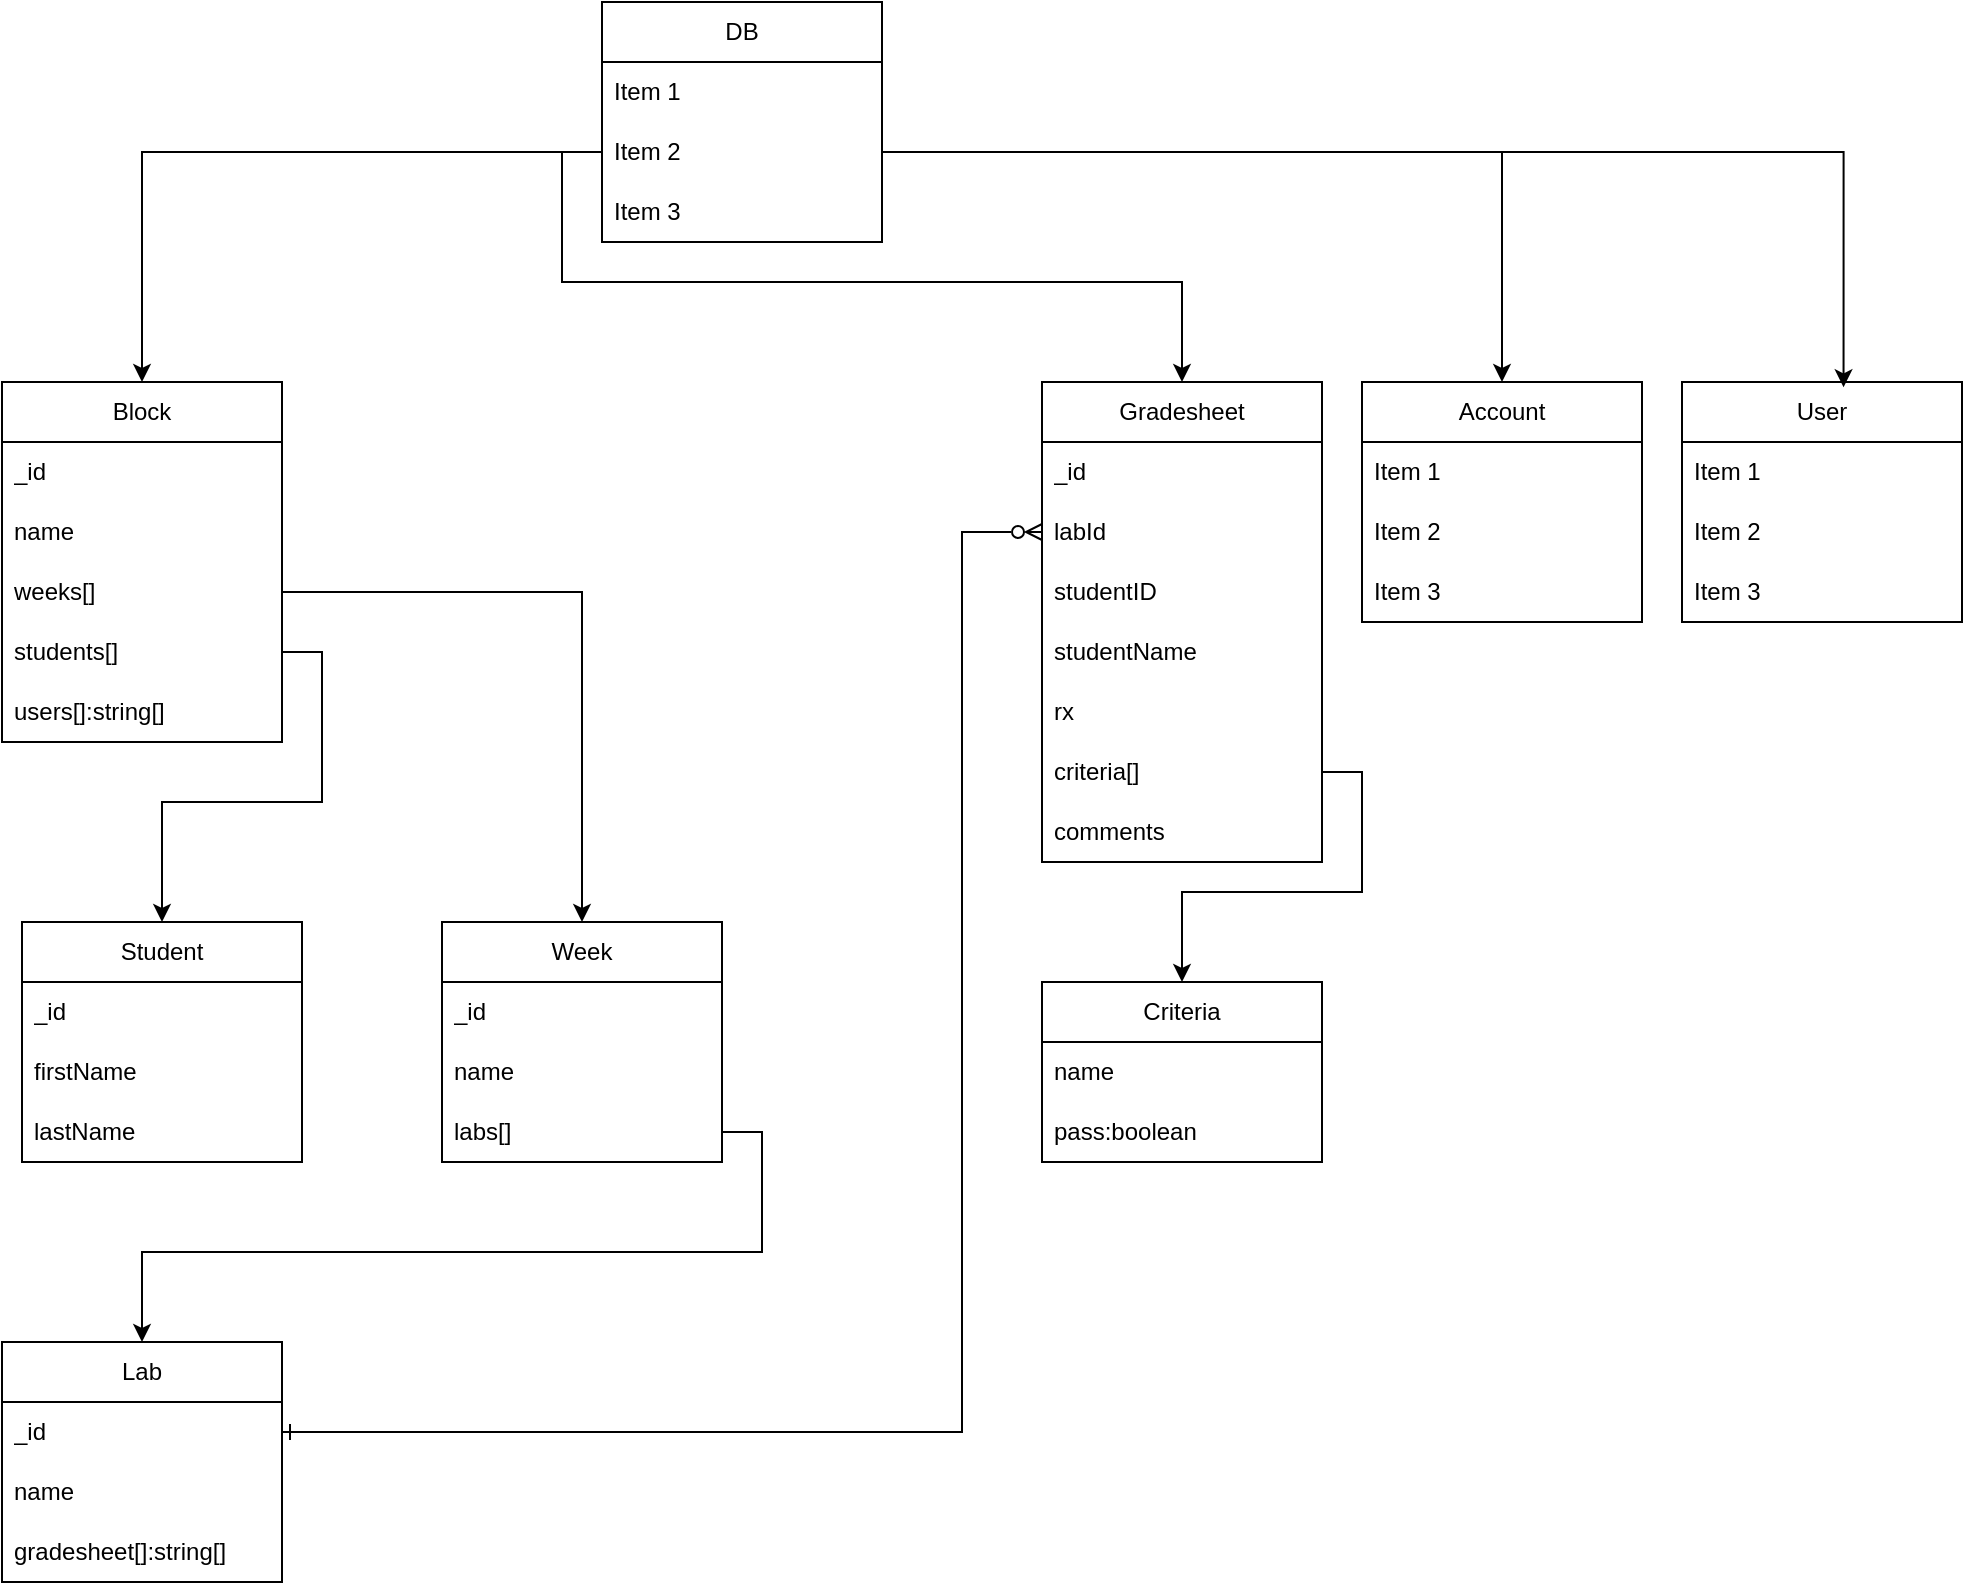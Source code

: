 <mxfile version="23.1.7" type="device">
  <diagram name="Page-1" id="RAjw3lpLrOPdkznCwo56">
    <mxGraphModel dx="1050" dy="557" grid="1" gridSize="10" guides="1" tooltips="1" connect="1" arrows="1" fold="1" page="1" pageScale="1" pageWidth="850" pageHeight="1100" math="0" shadow="0">
      <root>
        <mxCell id="0" />
        <mxCell id="1" parent="0" />
        <mxCell id="DwS0-vFsDWQF_FEH_H7f-2" value="DB" style="swimlane;fontStyle=0;childLayout=stackLayout;horizontal=1;startSize=30;horizontalStack=0;resizeParent=1;resizeParentMax=0;resizeLast=0;collapsible=1;marginBottom=0;whiteSpace=wrap;html=1;" vertex="1" parent="1">
          <mxGeometry x="330" y="10" width="140" height="120" as="geometry" />
        </mxCell>
        <mxCell id="DwS0-vFsDWQF_FEH_H7f-3" value="Item 1" style="text;strokeColor=none;fillColor=none;align=left;verticalAlign=middle;spacingLeft=4;spacingRight=4;overflow=hidden;points=[[0,0.5],[1,0.5]];portConstraint=eastwest;rotatable=0;whiteSpace=wrap;html=1;" vertex="1" parent="DwS0-vFsDWQF_FEH_H7f-2">
          <mxGeometry y="30" width="140" height="30" as="geometry" />
        </mxCell>
        <mxCell id="DwS0-vFsDWQF_FEH_H7f-4" value="Item 2" style="text;strokeColor=none;fillColor=none;align=left;verticalAlign=middle;spacingLeft=4;spacingRight=4;overflow=hidden;points=[[0,0.5],[1,0.5]];portConstraint=eastwest;rotatable=0;whiteSpace=wrap;html=1;" vertex="1" parent="DwS0-vFsDWQF_FEH_H7f-2">
          <mxGeometry y="60" width="140" height="30" as="geometry" />
        </mxCell>
        <mxCell id="DwS0-vFsDWQF_FEH_H7f-5" value="Item 3" style="text;strokeColor=none;fillColor=none;align=left;verticalAlign=middle;spacingLeft=4;spacingRight=4;overflow=hidden;points=[[0,0.5],[1,0.5]];portConstraint=eastwest;rotatable=0;whiteSpace=wrap;html=1;" vertex="1" parent="DwS0-vFsDWQF_FEH_H7f-2">
          <mxGeometry y="90" width="140" height="30" as="geometry" />
        </mxCell>
        <mxCell id="DwS0-vFsDWQF_FEH_H7f-6" value="Block" style="swimlane;fontStyle=0;childLayout=stackLayout;horizontal=1;startSize=30;horizontalStack=0;resizeParent=1;resizeParentMax=0;resizeLast=0;collapsible=1;marginBottom=0;whiteSpace=wrap;html=1;" vertex="1" parent="1">
          <mxGeometry x="30" y="200" width="140" height="180" as="geometry" />
        </mxCell>
        <mxCell id="DwS0-vFsDWQF_FEH_H7f-7" value="_id" style="text;strokeColor=none;fillColor=none;align=left;verticalAlign=middle;spacingLeft=4;spacingRight=4;overflow=hidden;points=[[0,0.5],[1,0.5]];portConstraint=eastwest;rotatable=0;whiteSpace=wrap;html=1;" vertex="1" parent="DwS0-vFsDWQF_FEH_H7f-6">
          <mxGeometry y="30" width="140" height="30" as="geometry" />
        </mxCell>
        <mxCell id="DwS0-vFsDWQF_FEH_H7f-8" value="name" style="text;strokeColor=none;fillColor=none;align=left;verticalAlign=middle;spacingLeft=4;spacingRight=4;overflow=hidden;points=[[0,0.5],[1,0.5]];portConstraint=eastwest;rotatable=0;whiteSpace=wrap;html=1;" vertex="1" parent="DwS0-vFsDWQF_FEH_H7f-6">
          <mxGeometry y="60" width="140" height="30" as="geometry" />
        </mxCell>
        <mxCell id="DwS0-vFsDWQF_FEH_H7f-9" value="weeks[]" style="text;strokeColor=none;fillColor=none;align=left;verticalAlign=middle;spacingLeft=4;spacingRight=4;overflow=hidden;points=[[0,0.5],[1,0.5]];portConstraint=eastwest;rotatable=0;whiteSpace=wrap;html=1;" vertex="1" parent="DwS0-vFsDWQF_FEH_H7f-6">
          <mxGeometry y="90" width="140" height="30" as="geometry" />
        </mxCell>
        <mxCell id="DwS0-vFsDWQF_FEH_H7f-59" value="students[]" style="text;strokeColor=none;fillColor=none;align=left;verticalAlign=middle;spacingLeft=4;spacingRight=4;overflow=hidden;points=[[0,0.5],[1,0.5]];portConstraint=eastwest;rotatable=0;whiteSpace=wrap;html=1;" vertex="1" parent="DwS0-vFsDWQF_FEH_H7f-6">
          <mxGeometry y="120" width="140" height="30" as="geometry" />
        </mxCell>
        <mxCell id="DwS0-vFsDWQF_FEH_H7f-22" value="users[]:string[]" style="text;strokeColor=none;fillColor=none;align=left;verticalAlign=middle;spacingLeft=4;spacingRight=4;overflow=hidden;points=[[0,0.5],[1,0.5]];portConstraint=eastwest;rotatable=0;whiteSpace=wrap;html=1;" vertex="1" parent="DwS0-vFsDWQF_FEH_H7f-6">
          <mxGeometry y="150" width="140" height="30" as="geometry" />
        </mxCell>
        <mxCell id="DwS0-vFsDWQF_FEH_H7f-10" value="Account" style="swimlane;fontStyle=0;childLayout=stackLayout;horizontal=1;startSize=30;horizontalStack=0;resizeParent=1;resizeParentMax=0;resizeLast=0;collapsible=1;marginBottom=0;whiteSpace=wrap;html=1;" vertex="1" parent="1">
          <mxGeometry x="710" y="200" width="140" height="120" as="geometry" />
        </mxCell>
        <mxCell id="DwS0-vFsDWQF_FEH_H7f-11" value="Item 1" style="text;strokeColor=none;fillColor=none;align=left;verticalAlign=middle;spacingLeft=4;spacingRight=4;overflow=hidden;points=[[0,0.5],[1,0.5]];portConstraint=eastwest;rotatable=0;whiteSpace=wrap;html=1;" vertex="1" parent="DwS0-vFsDWQF_FEH_H7f-10">
          <mxGeometry y="30" width="140" height="30" as="geometry" />
        </mxCell>
        <mxCell id="DwS0-vFsDWQF_FEH_H7f-12" value="Item 2" style="text;strokeColor=none;fillColor=none;align=left;verticalAlign=middle;spacingLeft=4;spacingRight=4;overflow=hidden;points=[[0,0.5],[1,0.5]];portConstraint=eastwest;rotatable=0;whiteSpace=wrap;html=1;" vertex="1" parent="DwS0-vFsDWQF_FEH_H7f-10">
          <mxGeometry y="60" width="140" height="30" as="geometry" />
        </mxCell>
        <mxCell id="DwS0-vFsDWQF_FEH_H7f-13" value="Item 3" style="text;strokeColor=none;fillColor=none;align=left;verticalAlign=middle;spacingLeft=4;spacingRight=4;overflow=hidden;points=[[0,0.5],[1,0.5]];portConstraint=eastwest;rotatable=0;whiteSpace=wrap;html=1;" vertex="1" parent="DwS0-vFsDWQF_FEH_H7f-10">
          <mxGeometry y="90" width="140" height="30" as="geometry" />
        </mxCell>
        <mxCell id="DwS0-vFsDWQF_FEH_H7f-14" value="User" style="swimlane;fontStyle=0;childLayout=stackLayout;horizontal=1;startSize=30;horizontalStack=0;resizeParent=1;resizeParentMax=0;resizeLast=0;collapsible=1;marginBottom=0;whiteSpace=wrap;html=1;" vertex="1" parent="1">
          <mxGeometry x="870" y="200" width="140" height="120" as="geometry" />
        </mxCell>
        <mxCell id="DwS0-vFsDWQF_FEH_H7f-15" value="Item 1" style="text;strokeColor=none;fillColor=none;align=left;verticalAlign=middle;spacingLeft=4;spacingRight=4;overflow=hidden;points=[[0,0.5],[1,0.5]];portConstraint=eastwest;rotatable=0;whiteSpace=wrap;html=1;" vertex="1" parent="DwS0-vFsDWQF_FEH_H7f-14">
          <mxGeometry y="30" width="140" height="30" as="geometry" />
        </mxCell>
        <mxCell id="DwS0-vFsDWQF_FEH_H7f-16" value="Item 2" style="text;strokeColor=none;fillColor=none;align=left;verticalAlign=middle;spacingLeft=4;spacingRight=4;overflow=hidden;points=[[0,0.5],[1,0.5]];portConstraint=eastwest;rotatable=0;whiteSpace=wrap;html=1;" vertex="1" parent="DwS0-vFsDWQF_FEH_H7f-14">
          <mxGeometry y="60" width="140" height="30" as="geometry" />
        </mxCell>
        <mxCell id="DwS0-vFsDWQF_FEH_H7f-17" value="Item 3" style="text;strokeColor=none;fillColor=none;align=left;verticalAlign=middle;spacingLeft=4;spacingRight=4;overflow=hidden;points=[[0,0.5],[1,0.5]];portConstraint=eastwest;rotatable=0;whiteSpace=wrap;html=1;" vertex="1" parent="DwS0-vFsDWQF_FEH_H7f-14">
          <mxGeometry y="90" width="140" height="30" as="geometry" />
        </mxCell>
        <mxCell id="DwS0-vFsDWQF_FEH_H7f-18" value="Gradesheet" style="swimlane;fontStyle=0;childLayout=stackLayout;horizontal=1;startSize=30;horizontalStack=0;resizeParent=1;resizeParentMax=0;resizeLast=0;collapsible=1;marginBottom=0;whiteSpace=wrap;html=1;" vertex="1" parent="1">
          <mxGeometry x="550" y="200" width="140" height="240" as="geometry" />
        </mxCell>
        <mxCell id="DwS0-vFsDWQF_FEH_H7f-19" value="_id" style="text;strokeColor=none;fillColor=none;align=left;verticalAlign=middle;spacingLeft=4;spacingRight=4;overflow=hidden;points=[[0,0.5],[1,0.5]];portConstraint=eastwest;rotatable=0;whiteSpace=wrap;html=1;" vertex="1" parent="DwS0-vFsDWQF_FEH_H7f-18">
          <mxGeometry y="30" width="140" height="30" as="geometry" />
        </mxCell>
        <mxCell id="DwS0-vFsDWQF_FEH_H7f-42" value="labId" style="text;strokeColor=none;fillColor=none;align=left;verticalAlign=middle;spacingLeft=4;spacingRight=4;overflow=hidden;points=[[0,0.5],[1,0.5]];portConstraint=eastwest;rotatable=0;whiteSpace=wrap;html=1;" vertex="1" parent="DwS0-vFsDWQF_FEH_H7f-18">
          <mxGeometry y="60" width="140" height="30" as="geometry" />
        </mxCell>
        <mxCell id="DwS0-vFsDWQF_FEH_H7f-20" value="studentID" style="text;strokeColor=none;fillColor=none;align=left;verticalAlign=middle;spacingLeft=4;spacingRight=4;overflow=hidden;points=[[0,0.5],[1,0.5]];portConstraint=eastwest;rotatable=0;whiteSpace=wrap;html=1;" vertex="1" parent="DwS0-vFsDWQF_FEH_H7f-18">
          <mxGeometry y="90" width="140" height="30" as="geometry" />
        </mxCell>
        <mxCell id="DwS0-vFsDWQF_FEH_H7f-21" value="studentName" style="text;strokeColor=none;fillColor=none;align=left;verticalAlign=middle;spacingLeft=4;spacingRight=4;overflow=hidden;points=[[0,0.5],[1,0.5]];portConstraint=eastwest;rotatable=0;whiteSpace=wrap;html=1;" vertex="1" parent="DwS0-vFsDWQF_FEH_H7f-18">
          <mxGeometry y="120" width="140" height="30" as="geometry" />
        </mxCell>
        <mxCell id="DwS0-vFsDWQF_FEH_H7f-23" value="rx" style="text;strokeColor=none;fillColor=none;align=left;verticalAlign=middle;spacingLeft=4;spacingRight=4;overflow=hidden;points=[[0,0.5],[1,0.5]];portConstraint=eastwest;rotatable=0;whiteSpace=wrap;html=1;" vertex="1" parent="DwS0-vFsDWQF_FEH_H7f-18">
          <mxGeometry y="150" width="140" height="30" as="geometry" />
        </mxCell>
        <mxCell id="DwS0-vFsDWQF_FEH_H7f-24" value="criteria[]" style="text;strokeColor=none;fillColor=none;align=left;verticalAlign=middle;spacingLeft=4;spacingRight=4;overflow=hidden;points=[[0,0.5],[1,0.5]];portConstraint=eastwest;rotatable=0;whiteSpace=wrap;html=1;" vertex="1" parent="DwS0-vFsDWQF_FEH_H7f-18">
          <mxGeometry y="180" width="140" height="30" as="geometry" />
        </mxCell>
        <mxCell id="DwS0-vFsDWQF_FEH_H7f-25" value="comments" style="text;strokeColor=none;fillColor=none;align=left;verticalAlign=middle;spacingLeft=4;spacingRight=4;overflow=hidden;points=[[0,0.5],[1,0.5]];portConstraint=eastwest;rotatable=0;whiteSpace=wrap;html=1;" vertex="1" parent="DwS0-vFsDWQF_FEH_H7f-18">
          <mxGeometry y="210" width="140" height="30" as="geometry" />
        </mxCell>
        <mxCell id="DwS0-vFsDWQF_FEH_H7f-32" value="Week" style="swimlane;fontStyle=0;childLayout=stackLayout;horizontal=1;startSize=30;horizontalStack=0;resizeParent=1;resizeParentMax=0;resizeLast=0;collapsible=1;marginBottom=0;whiteSpace=wrap;html=1;" vertex="1" parent="1">
          <mxGeometry x="250" y="470" width="140" height="120" as="geometry" />
        </mxCell>
        <mxCell id="DwS0-vFsDWQF_FEH_H7f-33" value="_id" style="text;strokeColor=none;fillColor=none;align=left;verticalAlign=middle;spacingLeft=4;spacingRight=4;overflow=hidden;points=[[0,0.5],[1,0.5]];portConstraint=eastwest;rotatable=0;whiteSpace=wrap;html=1;" vertex="1" parent="DwS0-vFsDWQF_FEH_H7f-32">
          <mxGeometry y="30" width="140" height="30" as="geometry" />
        </mxCell>
        <mxCell id="DwS0-vFsDWQF_FEH_H7f-34" value="name" style="text;strokeColor=none;fillColor=none;align=left;verticalAlign=middle;spacingLeft=4;spacingRight=4;overflow=hidden;points=[[0,0.5],[1,0.5]];portConstraint=eastwest;rotatable=0;whiteSpace=wrap;html=1;" vertex="1" parent="DwS0-vFsDWQF_FEH_H7f-32">
          <mxGeometry y="60" width="140" height="30" as="geometry" />
        </mxCell>
        <mxCell id="DwS0-vFsDWQF_FEH_H7f-35" value="labs[]" style="text;strokeColor=none;fillColor=none;align=left;verticalAlign=middle;spacingLeft=4;spacingRight=4;overflow=hidden;points=[[0,0.5],[1,0.5]];portConstraint=eastwest;rotatable=0;whiteSpace=wrap;html=1;" vertex="1" parent="DwS0-vFsDWQF_FEH_H7f-32">
          <mxGeometry y="90" width="140" height="30" as="geometry" />
        </mxCell>
        <mxCell id="DwS0-vFsDWQF_FEH_H7f-36" style="edgeStyle=orthogonalEdgeStyle;rounded=0;orthogonalLoop=1;jettySize=auto;html=1;exitX=1;exitY=0.5;exitDx=0;exitDy=0;entryX=0.5;entryY=0;entryDx=0;entryDy=0;" edge="1" parent="1" source="DwS0-vFsDWQF_FEH_H7f-9" target="DwS0-vFsDWQF_FEH_H7f-32">
          <mxGeometry relative="1" as="geometry" />
        </mxCell>
        <mxCell id="DwS0-vFsDWQF_FEH_H7f-37" value="Lab" style="swimlane;fontStyle=0;childLayout=stackLayout;horizontal=1;startSize=30;horizontalStack=0;resizeParent=1;resizeParentMax=0;resizeLast=0;collapsible=1;marginBottom=0;whiteSpace=wrap;html=1;" vertex="1" parent="1">
          <mxGeometry x="30" y="680" width="140" height="120" as="geometry" />
        </mxCell>
        <mxCell id="DwS0-vFsDWQF_FEH_H7f-38" value="_id" style="text;strokeColor=none;fillColor=none;align=left;verticalAlign=middle;spacingLeft=4;spacingRight=4;overflow=hidden;points=[[0,0.5],[1,0.5]];portConstraint=eastwest;rotatable=0;whiteSpace=wrap;html=1;" vertex="1" parent="DwS0-vFsDWQF_FEH_H7f-37">
          <mxGeometry y="30" width="140" height="30" as="geometry" />
        </mxCell>
        <mxCell id="DwS0-vFsDWQF_FEH_H7f-39" value="name" style="text;strokeColor=none;fillColor=none;align=left;verticalAlign=middle;spacingLeft=4;spacingRight=4;overflow=hidden;points=[[0,0.5],[1,0.5]];portConstraint=eastwest;rotatable=0;whiteSpace=wrap;html=1;" vertex="1" parent="DwS0-vFsDWQF_FEH_H7f-37">
          <mxGeometry y="60" width="140" height="30" as="geometry" />
        </mxCell>
        <mxCell id="DwS0-vFsDWQF_FEH_H7f-53" value="gradesheet[]:string[]" style="text;strokeColor=none;fillColor=none;align=left;verticalAlign=middle;spacingLeft=4;spacingRight=4;overflow=hidden;points=[[0,0.5],[1,0.5]];portConstraint=eastwest;rotatable=0;whiteSpace=wrap;html=1;" vertex="1" parent="DwS0-vFsDWQF_FEH_H7f-37">
          <mxGeometry y="90" width="140" height="30" as="geometry" />
        </mxCell>
        <mxCell id="DwS0-vFsDWQF_FEH_H7f-41" style="edgeStyle=orthogonalEdgeStyle;rounded=0;orthogonalLoop=1;jettySize=auto;html=1;exitX=1;exitY=0.5;exitDx=0;exitDy=0;" edge="1" parent="1" source="DwS0-vFsDWQF_FEH_H7f-35" target="DwS0-vFsDWQF_FEH_H7f-37">
          <mxGeometry relative="1" as="geometry" />
        </mxCell>
        <mxCell id="DwS0-vFsDWQF_FEH_H7f-43" style="edgeStyle=orthogonalEdgeStyle;rounded=0;orthogonalLoop=1;jettySize=auto;html=1;exitX=0;exitY=0.5;exitDx=0;exitDy=0;startArrow=ERzeroToMany;startFill=0;endArrow=ERone;endFill=0;" edge="1" parent="1" source="DwS0-vFsDWQF_FEH_H7f-42" target="DwS0-vFsDWQF_FEH_H7f-38">
          <mxGeometry relative="1" as="geometry">
            <mxPoint x="670" y="270" as="sourcePoint" />
            <mxPoint x="290" y="720" as="targetPoint" />
            <Array as="points">
              <mxPoint x="510" y="275" />
              <mxPoint x="510" y="725" />
            </Array>
          </mxGeometry>
        </mxCell>
        <mxCell id="DwS0-vFsDWQF_FEH_H7f-44" style="edgeStyle=orthogonalEdgeStyle;rounded=0;orthogonalLoop=1;jettySize=auto;html=1;exitX=0;exitY=0.5;exitDx=0;exitDy=0;entryX=0.5;entryY=0;entryDx=0;entryDy=0;" edge="1" parent="1" source="DwS0-vFsDWQF_FEH_H7f-4" target="DwS0-vFsDWQF_FEH_H7f-6">
          <mxGeometry relative="1" as="geometry" />
        </mxCell>
        <mxCell id="DwS0-vFsDWQF_FEH_H7f-45" style="edgeStyle=orthogonalEdgeStyle;rounded=0;orthogonalLoop=1;jettySize=auto;html=1;exitX=1;exitY=0.5;exitDx=0;exitDy=0;entryX=0.577;entryY=0.022;entryDx=0;entryDy=0;entryPerimeter=0;" edge="1" parent="1" source="DwS0-vFsDWQF_FEH_H7f-4" target="DwS0-vFsDWQF_FEH_H7f-14">
          <mxGeometry relative="1" as="geometry" />
        </mxCell>
        <mxCell id="DwS0-vFsDWQF_FEH_H7f-46" style="edgeStyle=orthogonalEdgeStyle;rounded=0;orthogonalLoop=1;jettySize=auto;html=1;exitX=1;exitY=0.5;exitDx=0;exitDy=0;entryX=0.5;entryY=0;entryDx=0;entryDy=0;" edge="1" parent="1" source="DwS0-vFsDWQF_FEH_H7f-4" target="DwS0-vFsDWQF_FEH_H7f-10">
          <mxGeometry relative="1" as="geometry">
            <mxPoint x="480" y="95" as="sourcePoint" />
            <mxPoint x="761" y="213" as="targetPoint" />
          </mxGeometry>
        </mxCell>
        <mxCell id="DwS0-vFsDWQF_FEH_H7f-47" style="edgeStyle=orthogonalEdgeStyle;rounded=0;orthogonalLoop=1;jettySize=auto;html=1;exitX=0;exitY=0.5;exitDx=0;exitDy=0;entryX=0.5;entryY=0;entryDx=0;entryDy=0;" edge="1" parent="1" source="DwS0-vFsDWQF_FEH_H7f-4" target="DwS0-vFsDWQF_FEH_H7f-18">
          <mxGeometry relative="1" as="geometry">
            <mxPoint x="340" y="95" as="sourcePoint" />
            <mxPoint x="110" y="210" as="targetPoint" />
          </mxGeometry>
        </mxCell>
        <mxCell id="DwS0-vFsDWQF_FEH_H7f-48" value="Criteria" style="swimlane;fontStyle=0;childLayout=stackLayout;horizontal=1;startSize=30;horizontalStack=0;resizeParent=1;resizeParentMax=0;resizeLast=0;collapsible=1;marginBottom=0;whiteSpace=wrap;html=1;" vertex="1" parent="1">
          <mxGeometry x="550" y="500" width="140" height="90" as="geometry" />
        </mxCell>
        <mxCell id="DwS0-vFsDWQF_FEH_H7f-49" value="name" style="text;strokeColor=none;fillColor=none;align=left;verticalAlign=middle;spacingLeft=4;spacingRight=4;overflow=hidden;points=[[0,0.5],[1,0.5]];portConstraint=eastwest;rotatable=0;whiteSpace=wrap;html=1;" vertex="1" parent="DwS0-vFsDWQF_FEH_H7f-48">
          <mxGeometry y="30" width="140" height="30" as="geometry" />
        </mxCell>
        <mxCell id="DwS0-vFsDWQF_FEH_H7f-50" value="pass:boolean" style="text;strokeColor=none;fillColor=none;align=left;verticalAlign=middle;spacingLeft=4;spacingRight=4;overflow=hidden;points=[[0,0.5],[1,0.5]];portConstraint=eastwest;rotatable=0;whiteSpace=wrap;html=1;" vertex="1" parent="DwS0-vFsDWQF_FEH_H7f-48">
          <mxGeometry y="60" width="140" height="30" as="geometry" />
        </mxCell>
        <mxCell id="DwS0-vFsDWQF_FEH_H7f-52" style="edgeStyle=orthogonalEdgeStyle;rounded=0;orthogonalLoop=1;jettySize=auto;html=1;exitX=1;exitY=0.5;exitDx=0;exitDy=0;entryX=0.5;entryY=0;entryDx=0;entryDy=0;" edge="1" parent="1" source="DwS0-vFsDWQF_FEH_H7f-24" target="DwS0-vFsDWQF_FEH_H7f-48">
          <mxGeometry relative="1" as="geometry" />
        </mxCell>
        <mxCell id="DwS0-vFsDWQF_FEH_H7f-54" value="Student" style="swimlane;fontStyle=0;childLayout=stackLayout;horizontal=1;startSize=30;horizontalStack=0;resizeParent=1;resizeParentMax=0;resizeLast=0;collapsible=1;marginBottom=0;whiteSpace=wrap;html=1;" vertex="1" parent="1">
          <mxGeometry x="40" y="470" width="140" height="120" as="geometry" />
        </mxCell>
        <mxCell id="DwS0-vFsDWQF_FEH_H7f-55" value="_id" style="text;strokeColor=none;fillColor=none;align=left;verticalAlign=middle;spacingLeft=4;spacingRight=4;overflow=hidden;points=[[0,0.5],[1,0.5]];portConstraint=eastwest;rotatable=0;whiteSpace=wrap;html=1;" vertex="1" parent="DwS0-vFsDWQF_FEH_H7f-54">
          <mxGeometry y="30" width="140" height="30" as="geometry" />
        </mxCell>
        <mxCell id="DwS0-vFsDWQF_FEH_H7f-56" value="firstName" style="text;strokeColor=none;fillColor=none;align=left;verticalAlign=middle;spacingLeft=4;spacingRight=4;overflow=hidden;points=[[0,0.5],[1,0.5]];portConstraint=eastwest;rotatable=0;whiteSpace=wrap;html=1;" vertex="1" parent="DwS0-vFsDWQF_FEH_H7f-54">
          <mxGeometry y="60" width="140" height="30" as="geometry" />
        </mxCell>
        <mxCell id="DwS0-vFsDWQF_FEH_H7f-57" value="lastName" style="text;strokeColor=none;fillColor=none;align=left;verticalAlign=middle;spacingLeft=4;spacingRight=4;overflow=hidden;points=[[0,0.5],[1,0.5]];portConstraint=eastwest;rotatable=0;whiteSpace=wrap;html=1;" vertex="1" parent="DwS0-vFsDWQF_FEH_H7f-54">
          <mxGeometry y="90" width="140" height="30" as="geometry" />
        </mxCell>
        <mxCell id="DwS0-vFsDWQF_FEH_H7f-60" style="edgeStyle=orthogonalEdgeStyle;rounded=0;orthogonalLoop=1;jettySize=auto;html=1;exitX=1;exitY=0.5;exitDx=0;exitDy=0;entryX=0.5;entryY=0;entryDx=0;entryDy=0;" edge="1" parent="1" source="DwS0-vFsDWQF_FEH_H7f-59" target="DwS0-vFsDWQF_FEH_H7f-54">
          <mxGeometry relative="1" as="geometry" />
        </mxCell>
      </root>
    </mxGraphModel>
  </diagram>
</mxfile>
